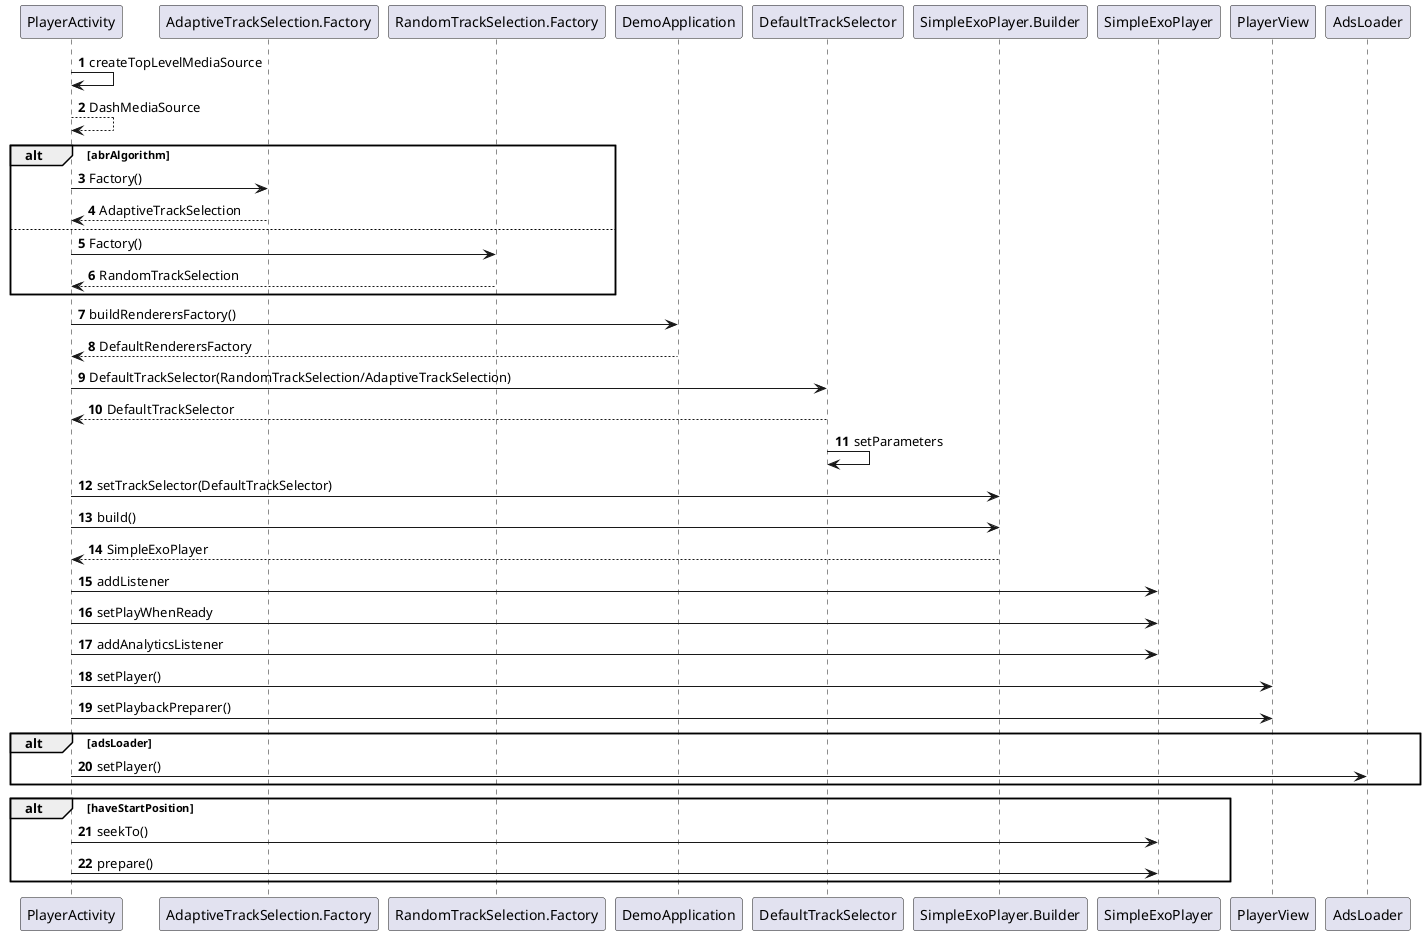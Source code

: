@startuml
autonumber
PlayerActivity -> PlayerActivity : createTopLevelMediaSource
return DashMediaSource
alt abrAlgorithm
PlayerActivity -> AdaptiveTrackSelection.Factory:Factory()
return AdaptiveTrackSelection
else
PlayerActivity -> RandomTrackSelection.Factory:Factory()
return RandomTrackSelection
end
PlayerActivity -> DemoApplication :buildRenderersFactory()
return DefaultRenderersFactory

PlayerActivity -> DefaultTrackSelector:DefaultTrackSelector(RandomTrackSelection/AdaptiveTrackSelection)
return DefaultTrackSelector
DefaultTrackSelector -> DefaultTrackSelector : setParameters
PlayerActivity -> SimpleExoPlayer.Builder : setTrackSelector(DefaultTrackSelector)
PlayerActivity -> SimpleExoPlayer.Builder : build()
return SimpleExoPlayer
PlayerActivity -> SimpleExoPlayer :addListener
PlayerActivity -> SimpleExoPlayer :setPlayWhenReady
PlayerActivity -> SimpleExoPlayer :addAnalyticsListener
PlayerActivity -> PlayerView :setPlayer()
PlayerActivity -> PlayerView :setPlaybackPreparer()
alt adsLoader
PlayerActivity -> AdsLoader :setPlayer()
end

alt haveStartPosition
PlayerActivity -> SimpleExoPlayer : seekTo()
PlayerActivity -> SimpleExoPlayer : prepare()
end
@enduml